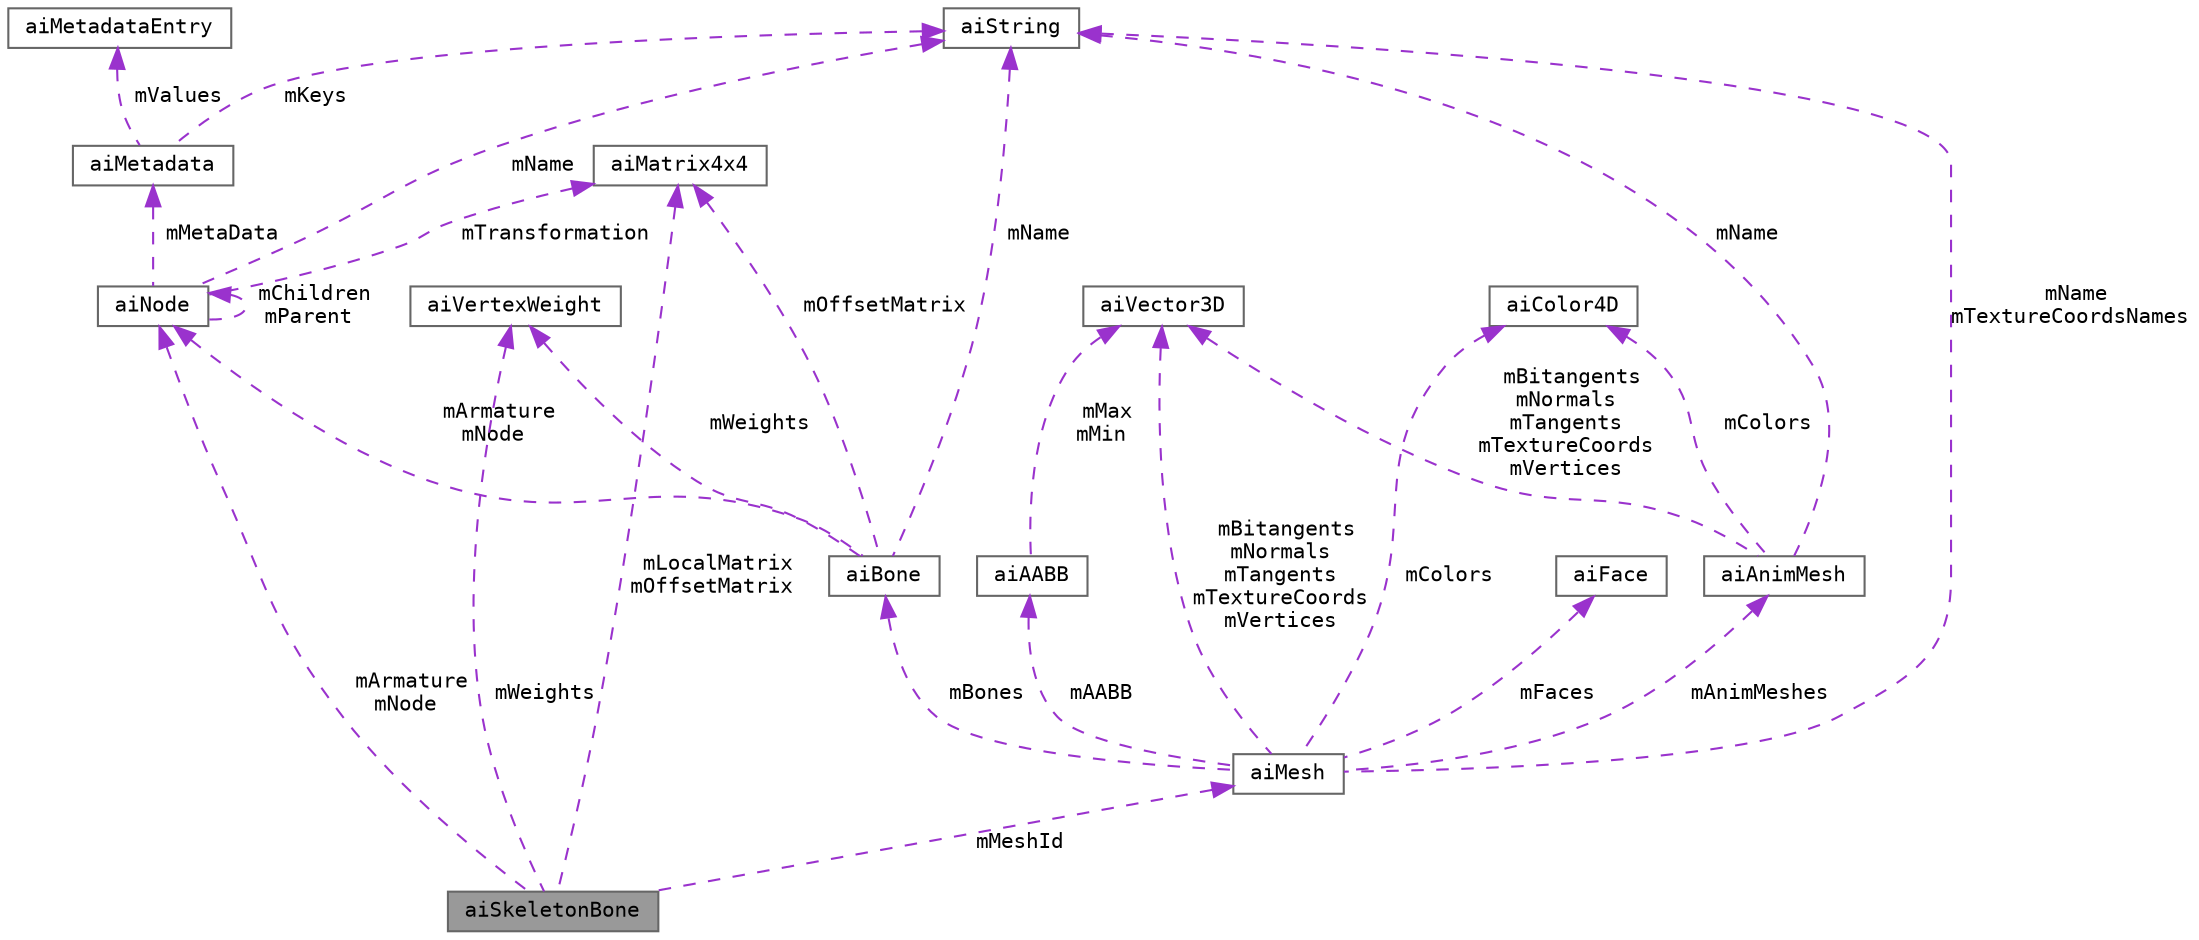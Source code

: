 digraph "aiSkeletonBone"
{
 // LATEX_PDF_SIZE
  bgcolor="transparent";
  edge [fontname=Terminal,fontsize=10,labelfontname=Helvetica,labelfontsize=10];
  node [fontname=Terminal,fontsize=10,shape=box,height=0.2,width=0.4];
  Node1 [label="aiSkeletonBone",height=0.2,width=0.4,color="gray40", fillcolor="grey60", style="filled", fontcolor="black",tooltip="A skeleton bone represents a single bone is a skeleton structure."];
  Node2 -> Node1 [dir="back",color="darkorchid3",style="dashed",label=" mArmature\nmNode" ];
  Node2 [label="aiNode",height=0.2,width=0.4,color="gray40", fillcolor="white", style="filled",URL="$structai_node.html",tooltip=" "];
  Node3 -> Node2 [dir="back",color="darkorchid3",style="dashed",label=" mName" ];
  Node3 [label="aiString",height=0.2,width=0.4,color="gray40", fillcolor="white", style="filled",URL="$structai_string.html",tooltip="Represents an UTF-8 string, zero byte terminated."];
  Node4 -> Node2 [dir="back",color="darkorchid3",style="dashed",label=" mTransformation" ];
  Node4 [label="aiMatrix4x4",height=0.2,width=0.4,color="gray40", fillcolor="white", style="filled",URL="$structai_matrix4x4.html",tooltip=" "];
  Node2 -> Node2 [dir="back",color="darkorchid3",style="dashed",label=" mChildren\nmParent" ];
  Node5 -> Node2 [dir="back",color="darkorchid3",style="dashed",label=" mMetaData" ];
  Node5 [label="aiMetadata",height=0.2,width=0.4,color="gray40", fillcolor="white", style="filled",URL="$structai_metadata.html",tooltip=" "];
  Node3 -> Node5 [dir="back",color="darkorchid3",style="dashed",label=" mKeys" ];
  Node6 -> Node5 [dir="back",color="darkorchid3",style="dashed",label=" mValues" ];
  Node6 [label="aiMetadataEntry",height=0.2,width=0.4,color="gray40", fillcolor="white", style="filled",URL="$structai_metadata_entry.html",tooltip=" "];
  Node7 -> Node1 [dir="back",color="darkorchid3",style="dashed",label=" mMeshId" ];
  Node7 [label="aiMesh",height=0.2,width=0.4,color="gray40", fillcolor="white", style="filled",URL="$structai_mesh.html",tooltip="enum aiMorphingMethod"];
  Node8 -> Node7 [dir="back",color="darkorchid3",style="dashed",label=" mBitangents\nmNormals\nmTangents\nmTextureCoords\nmVertices" ];
  Node8 [label="aiVector3D",height=0.2,width=0.4,color="gray40", fillcolor="white", style="filled",URL="$structai_vector3_d.html",tooltip=" "];
  Node9 -> Node7 [dir="back",color="darkorchid3",style="dashed",label=" mColors" ];
  Node9 [label="aiColor4D",height=0.2,width=0.4,color="gray40", fillcolor="white", style="filled",URL="$structai_color4_d.html",tooltip=" "];
  Node10 -> Node7 [dir="back",color="darkorchid3",style="dashed",label=" mFaces" ];
  Node10 [label="aiFace",height=0.2,width=0.4,color="gray40", fillcolor="white", style="filled",URL="$structai_face.html",tooltip="A single face in a mesh, referring to multiple vertices."];
  Node11 -> Node7 [dir="back",color="darkorchid3",style="dashed",label=" mBones" ];
  Node11 [label="aiBone",height=0.2,width=0.4,color="gray40", fillcolor="white", style="filled",URL="$structai_bone.html",tooltip="A single bone of a mesh."];
  Node3 -> Node11 [dir="back",color="darkorchid3",style="dashed",label=" mName" ];
  Node2 -> Node11 [dir="back",color="darkorchid3",style="dashed",label=" mArmature\nmNode" ];
  Node12 -> Node11 [dir="back",color="darkorchid3",style="dashed",label=" mWeights" ];
  Node12 [label="aiVertexWeight",height=0.2,width=0.4,color="gray40", fillcolor="white", style="filled",URL="$structai_vertex_weight.html",tooltip="A single influence of a bone on a vertex."];
  Node4 -> Node11 [dir="back",color="darkorchid3",style="dashed",label=" mOffsetMatrix" ];
  Node3 -> Node7 [dir="back",color="darkorchid3",style="dashed",label=" mName\nmTextureCoordsNames" ];
  Node13 -> Node7 [dir="back",color="darkorchid3",style="dashed",label=" mAnimMeshes" ];
  Node13 [label="aiAnimMesh",height=0.2,width=0.4,color="gray40", fillcolor="white", style="filled",URL="$structai_anim_mesh.html",tooltip="An AnimMesh is an attachment to an aiMesh stores per-vertex animations for a particular frame."];
  Node3 -> Node13 [dir="back",color="darkorchid3",style="dashed",label=" mName" ];
  Node8 -> Node13 [dir="back",color="darkorchid3",style="dashed",label=" mBitangents\nmNormals\nmTangents\nmTextureCoords\nmVertices" ];
  Node9 -> Node13 [dir="back",color="darkorchid3",style="dashed",label=" mColors" ];
  Node14 -> Node7 [dir="back",color="darkorchid3",style="dashed",label=" mAABB" ];
  Node14 [label="aiAABB",height=0.2,width=0.4,color="gray40", fillcolor="white", style="filled",URL="$structai_a_a_b_b.html",tooltip=" "];
  Node8 -> Node14 [dir="back",color="darkorchid3",style="dashed",label=" mMax\nmMin" ];
  Node12 -> Node1 [dir="back",color="darkorchid3",style="dashed",label=" mWeights" ];
  Node4 -> Node1 [dir="back",color="darkorchid3",style="dashed",label=" mLocalMatrix\nmOffsetMatrix" ];
}
